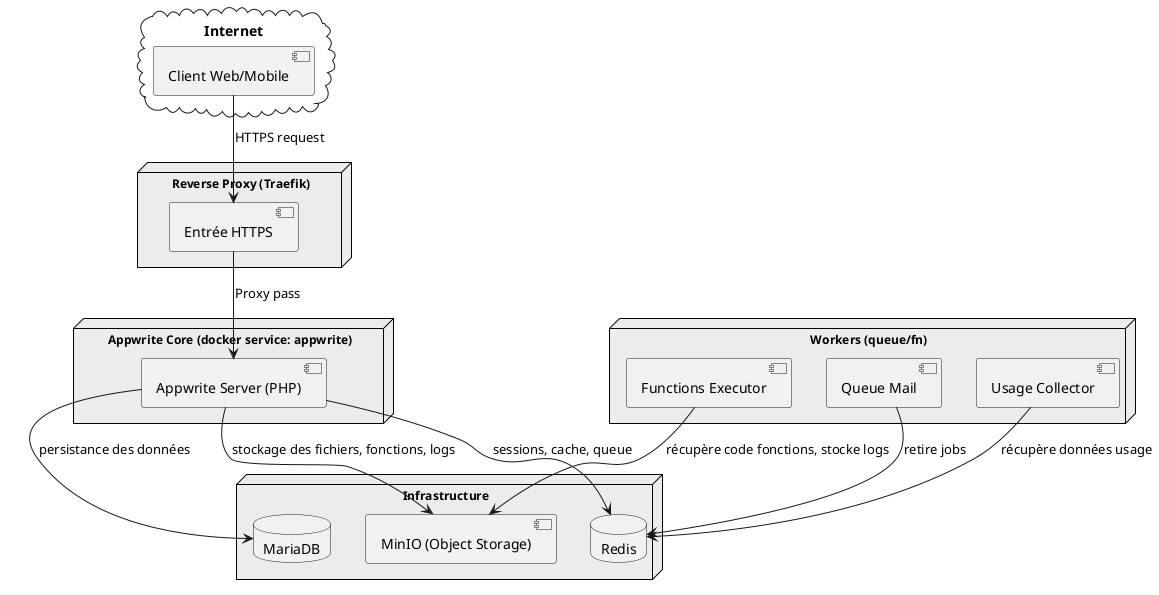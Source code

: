 @startuml
skinparam node {
  BackgroundColor #ECECEC
  BorderColor black
  FontSize 12
}

cloud "Internet" {
  [Client Web/Mobile]
}

node "Reverse Proxy (Traefik)" {
  [Entrée HTTPS]
}

node "Appwrite Core (docker service: appwrite)" {
  [Appwrite Server (PHP)]
}

node "Infrastructure" {
  database "MariaDB" as MariaDB
  database "Redis" as Redis
  component "MinIO (Object Storage)" as MinIO
}

node "Workers (queue/fn)" {
  component "Functions Executor"
  component "Queue Mail"
  component "Usage Collector"
}

[Client Web/Mobile] --> [Entrée HTTPS] : HTTPS request
[Entrée HTTPS] --> [Appwrite Server (PHP)] : Proxy pass

[Appwrite Server (PHP)] --> Redis : sessions, cache, queue
[Appwrite Server (PHP)] --> MariaDB : persistance des données
[Appwrite Server (PHP)] --> MinIO : stockage des fichiers, fonctions, logs

[Functions Executor] --> MinIO : récupère code fonctions, stocke logs
[Queue Mail] --> Redis : retire jobs
[Usage Collector] --> Redis : récupère données usage

@enduml
